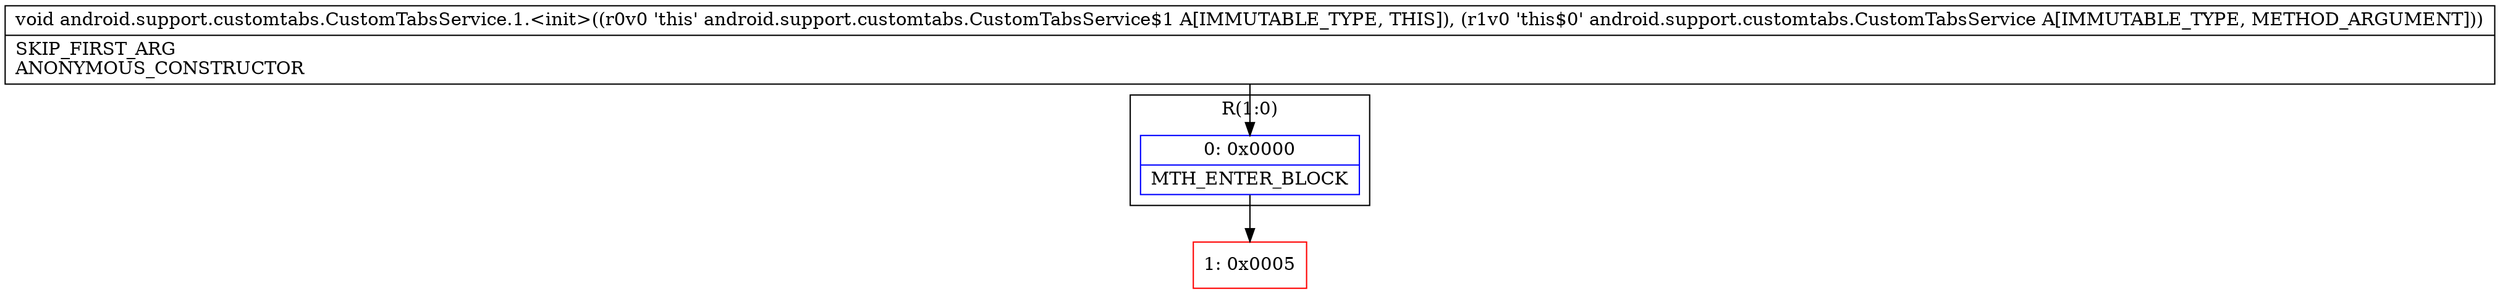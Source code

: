 digraph "CFG forandroid.support.customtabs.CustomTabsService.1.\<init\>(Landroid\/support\/customtabs\/CustomTabsService;)V" {
subgraph cluster_Region_230306648 {
label = "R(1:0)";
node [shape=record,color=blue];
Node_0 [shape=record,label="{0\:\ 0x0000|MTH_ENTER_BLOCK\l}"];
}
Node_1 [shape=record,color=red,label="{1\:\ 0x0005}"];
MethodNode[shape=record,label="{void android.support.customtabs.CustomTabsService.1.\<init\>((r0v0 'this' android.support.customtabs.CustomTabsService$1 A[IMMUTABLE_TYPE, THIS]), (r1v0 'this$0' android.support.customtabs.CustomTabsService A[IMMUTABLE_TYPE, METHOD_ARGUMENT]))  | SKIP_FIRST_ARG\lANONYMOUS_CONSTRUCTOR\l}"];
MethodNode -> Node_0;
Node_0 -> Node_1;
}

